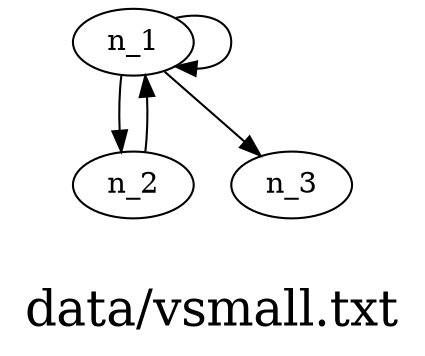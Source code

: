 /*****
data/vsmall.txt
*****/

digraph G {
  graph [splines=true overlap=false]
  node  [shape=ellipse, width=0.3, height=0.3]
  1 [label="n_1"];
  2 [label="n_2"];
  3 [label="n_3"];
  1 -> 1;
  1 -> 2;
  1 -> 3;
  2 -> 1;
  label = "\ndata/vsmall.txt\n";  fontsize=24;
}
